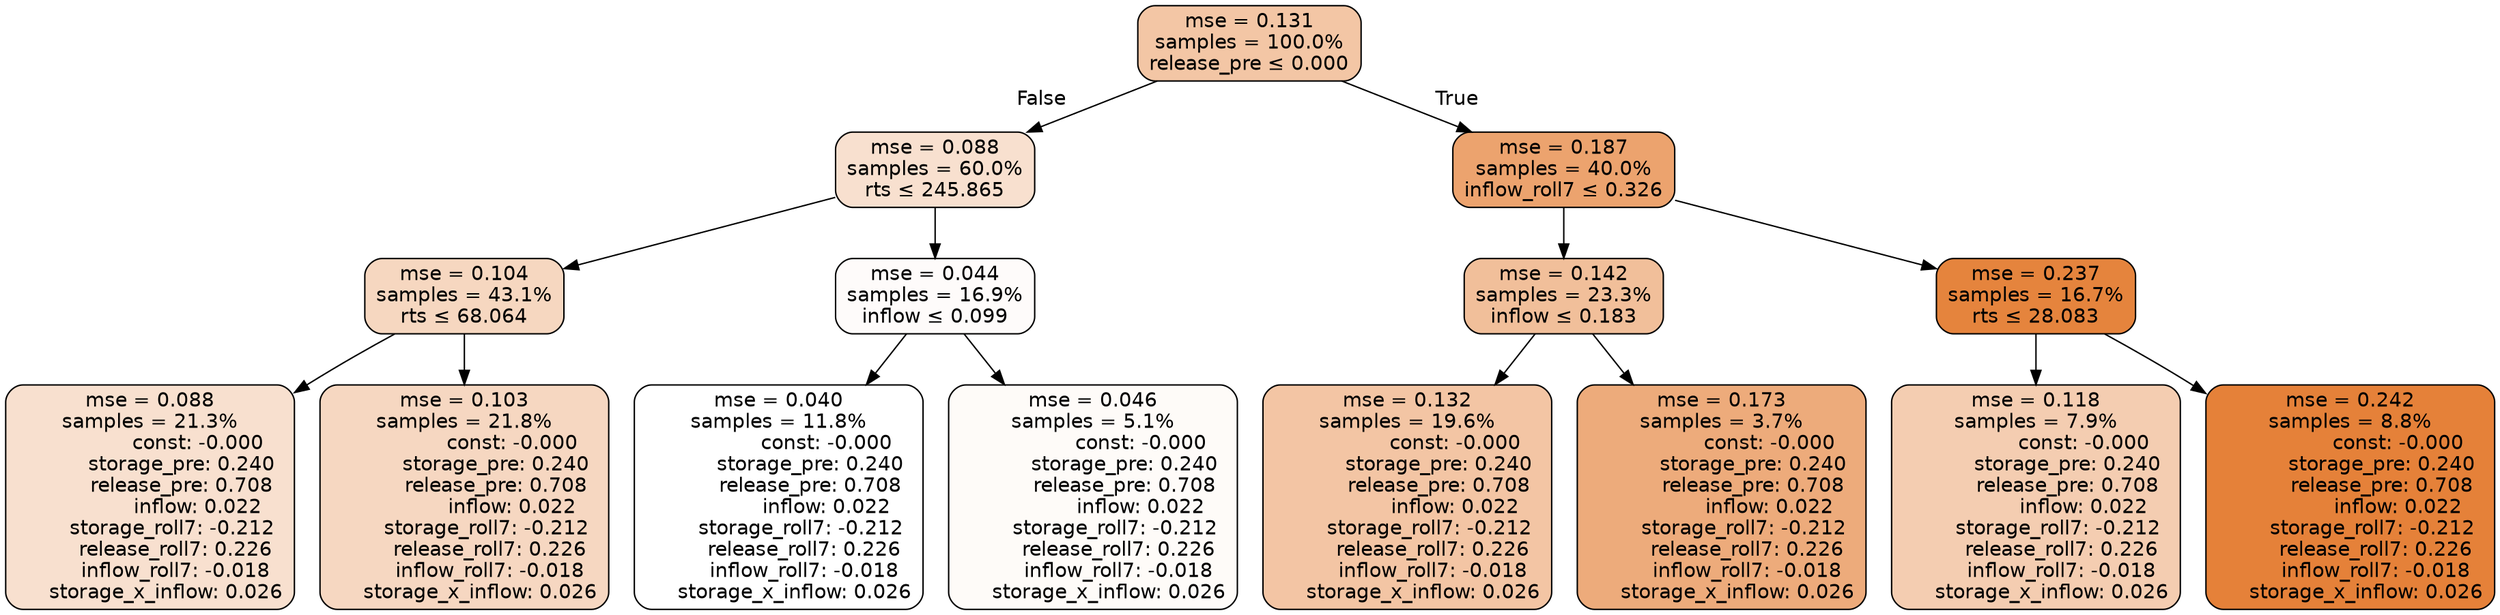 digraph tree {
node [shape=rectangle, style="filled, rounded", color="black", fontname=helvetica] ;
edge [fontname=helvetica] ;
	"0" [label="mse = 0.131
samples = 100.0%
release_pre &le; 0.000", fillcolor="#f3c6a5"]
	"1" [label="mse = 0.088
samples = 60.0%
rts &le; 245.865", fillcolor="#f8e0cf"]
	"2" [label="mse = 0.104
samples = 43.1%
rts &le; 68.064", fillcolor="#f6d7c0"]
	"3" [label="mse = 0.088
samples = 21.3%
               const: -0.000
          storage_pre: 0.240
          release_pre: 0.708
               inflow: 0.022
       storage_roll7: -0.212
        release_roll7: 0.226
        inflow_roll7: -0.018
     storage_x_inflow: 0.026", fillcolor="#f8e0cf"]
	"4" [label="mse = 0.103
samples = 21.8%
               const: -0.000
          storage_pre: 0.240
          release_pre: 0.708
               inflow: 0.022
       storage_roll7: -0.212
        release_roll7: 0.226
        inflow_roll7: -0.018
     storage_x_inflow: 0.026", fillcolor="#f6d7c1"]
	"5" [label="mse = 0.044
samples = 16.9%
inflow &le; 0.099", fillcolor="#fefbfa"]
	"6" [label="mse = 0.040
samples = 11.8%
               const: -0.000
          storage_pre: 0.240
          release_pre: 0.708
               inflow: 0.022
       storage_roll7: -0.212
        release_roll7: 0.226
        inflow_roll7: -0.018
     storage_x_inflow: 0.026", fillcolor="#ffffff"]
	"7" [label="mse = 0.046
samples = 5.1%
               const: -0.000
          storage_pre: 0.240
          release_pre: 0.708
               inflow: 0.022
       storage_roll7: -0.212
        release_roll7: 0.226
        inflow_roll7: -0.018
     storage_x_inflow: 0.026", fillcolor="#fefbf8"]
	"8" [label="mse = 0.187
samples = 40.0%
inflow_roll7 &le; 0.326", fillcolor="#eca36e"]
	"9" [label="mse = 0.142
samples = 23.3%
inflow &le; 0.183", fillcolor="#f1bf9a"]
	"10" [label="mse = 0.132
samples = 19.6%
               const: -0.000
          storage_pre: 0.240
          release_pre: 0.708
               inflow: 0.022
       storage_roll7: -0.212
        release_roll7: 0.226
        inflow_roll7: -0.018
     storage_x_inflow: 0.026", fillcolor="#f3c5a4"]
	"11" [label="mse = 0.173
samples = 3.7%
               const: -0.000
          storage_pre: 0.240
          release_pre: 0.708
               inflow: 0.022
       storage_roll7: -0.212
        release_roll7: 0.226
        inflow_roll7: -0.018
     storage_x_inflow: 0.026", fillcolor="#edab7b"]
	"12" [label="mse = 0.237
samples = 16.7%
rts &le; 28.083", fillcolor="#e5843d"]
	"13" [label="mse = 0.118
samples = 7.9%
               const: -0.000
          storage_pre: 0.240
          release_pre: 0.708
               inflow: 0.022
       storage_roll7: -0.212
        release_roll7: 0.226
        inflow_roll7: -0.018
     storage_x_inflow: 0.026", fillcolor="#f4cdb1"]
	"14" [label="mse = 0.242
samples = 8.8%
               const: -0.000
          storage_pre: 0.240
          release_pre: 0.708
               inflow: 0.022
       storage_roll7: -0.212
        release_roll7: 0.226
        inflow_roll7: -0.018
     storage_x_inflow: 0.026", fillcolor="#e58139"]

	"0" -> "1" [labeldistance=2.5, labelangle=45, headlabel="False"]
	"1" -> "2"
	"2" -> "3"
	"2" -> "4"
	"1" -> "5"
	"5" -> "6"
	"5" -> "7"
	"0" -> "8" [labeldistance=2.5, labelangle=-45, headlabel="True"]
	"8" -> "9"
	"9" -> "10"
	"9" -> "11"
	"8" -> "12"
	"12" -> "13"
	"12" -> "14"
}